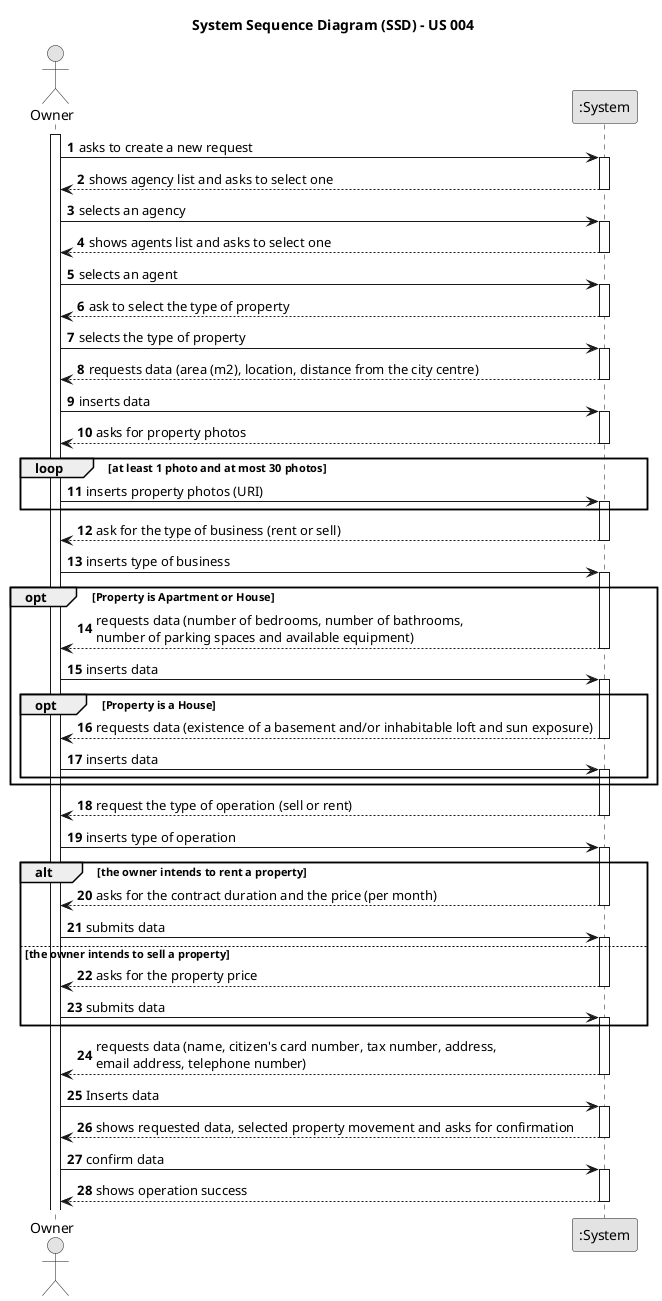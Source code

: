 @startuml
skinparam monochrome true
skinparam packageStyle rectangle
skinparam shadowing false

title System Sequence Diagram (SSD) - US 004

autonumber

actor "Owner" as Owner
participant ":System" as System

activate Owner

    Owner -> System : asks to create a new request
    activate System

        System --> Owner : shows agency list and asks to select one
    deactivate System

    Owner -> System : selects an agency
    activate System

        System --> Owner : shows agents list and asks to select one
    deactivate System

    Owner -> System : selects an agent
    activate System


        System --> Owner : ask to select the type of property
    deactivate System

    Owner -> System : selects the type of property

        activate System

        System --> Owner : requests data (area (m2), location, distance from the city centre)

    deactivate System

    Owner -> System : inserts data

    activate System

    System --> Owner : asks for property photos
    deactivate System

    loop at least 1 photo and at most 30 photos

    Owner -> System : inserts property photos (URI)
    activate System

    end

    System --> Owner : ask for the type of business (rent or sell)
    deactivate System


    Owner -> System : inserts type of business
   activate System

    opt Property is Apartment or House

        System --> Owner : requests data (number of bedrooms, number of bathrooms, \nnumber of parking spaces and available equipment)

    deactivate System

    Owner -> System : inserts data
    activate System

    opt Property is a House

         System --> Owner : requests data (existence of a basement and/or inhabitable loft and sun exposure)
    deactivate System

    Owner -> System : inserts data
    activate System

    end

    end

    System --> Owner : request the type of operation (sell or rent)
    deactivate System

    Owner -> System : inserts type of operation

    alt the owner intends to rent a property
    activate System

    System --> Owner : asks for the contract duration and the price (per month)
    deactivate System

    Owner -> System : submits data
    activate System

    else the owner intends to sell a property
    System --> Owner : asks for the property price

    deactivate System

    Owner -> System : submits data
    activate System

    end

          System --> Owner : requests data (name, citizen's card number, tax number, address, \nemail address, telephone number)
    deactivate System

    Owner -> System : Inserts data
    activate System

           System --> Owner : shows requested data, selected property movement and asks for confirmation

    deactivate System

    Owner -> System : confirm data
    activate System

            System --> Owner : shows operation success
    deactivate System

@enduml